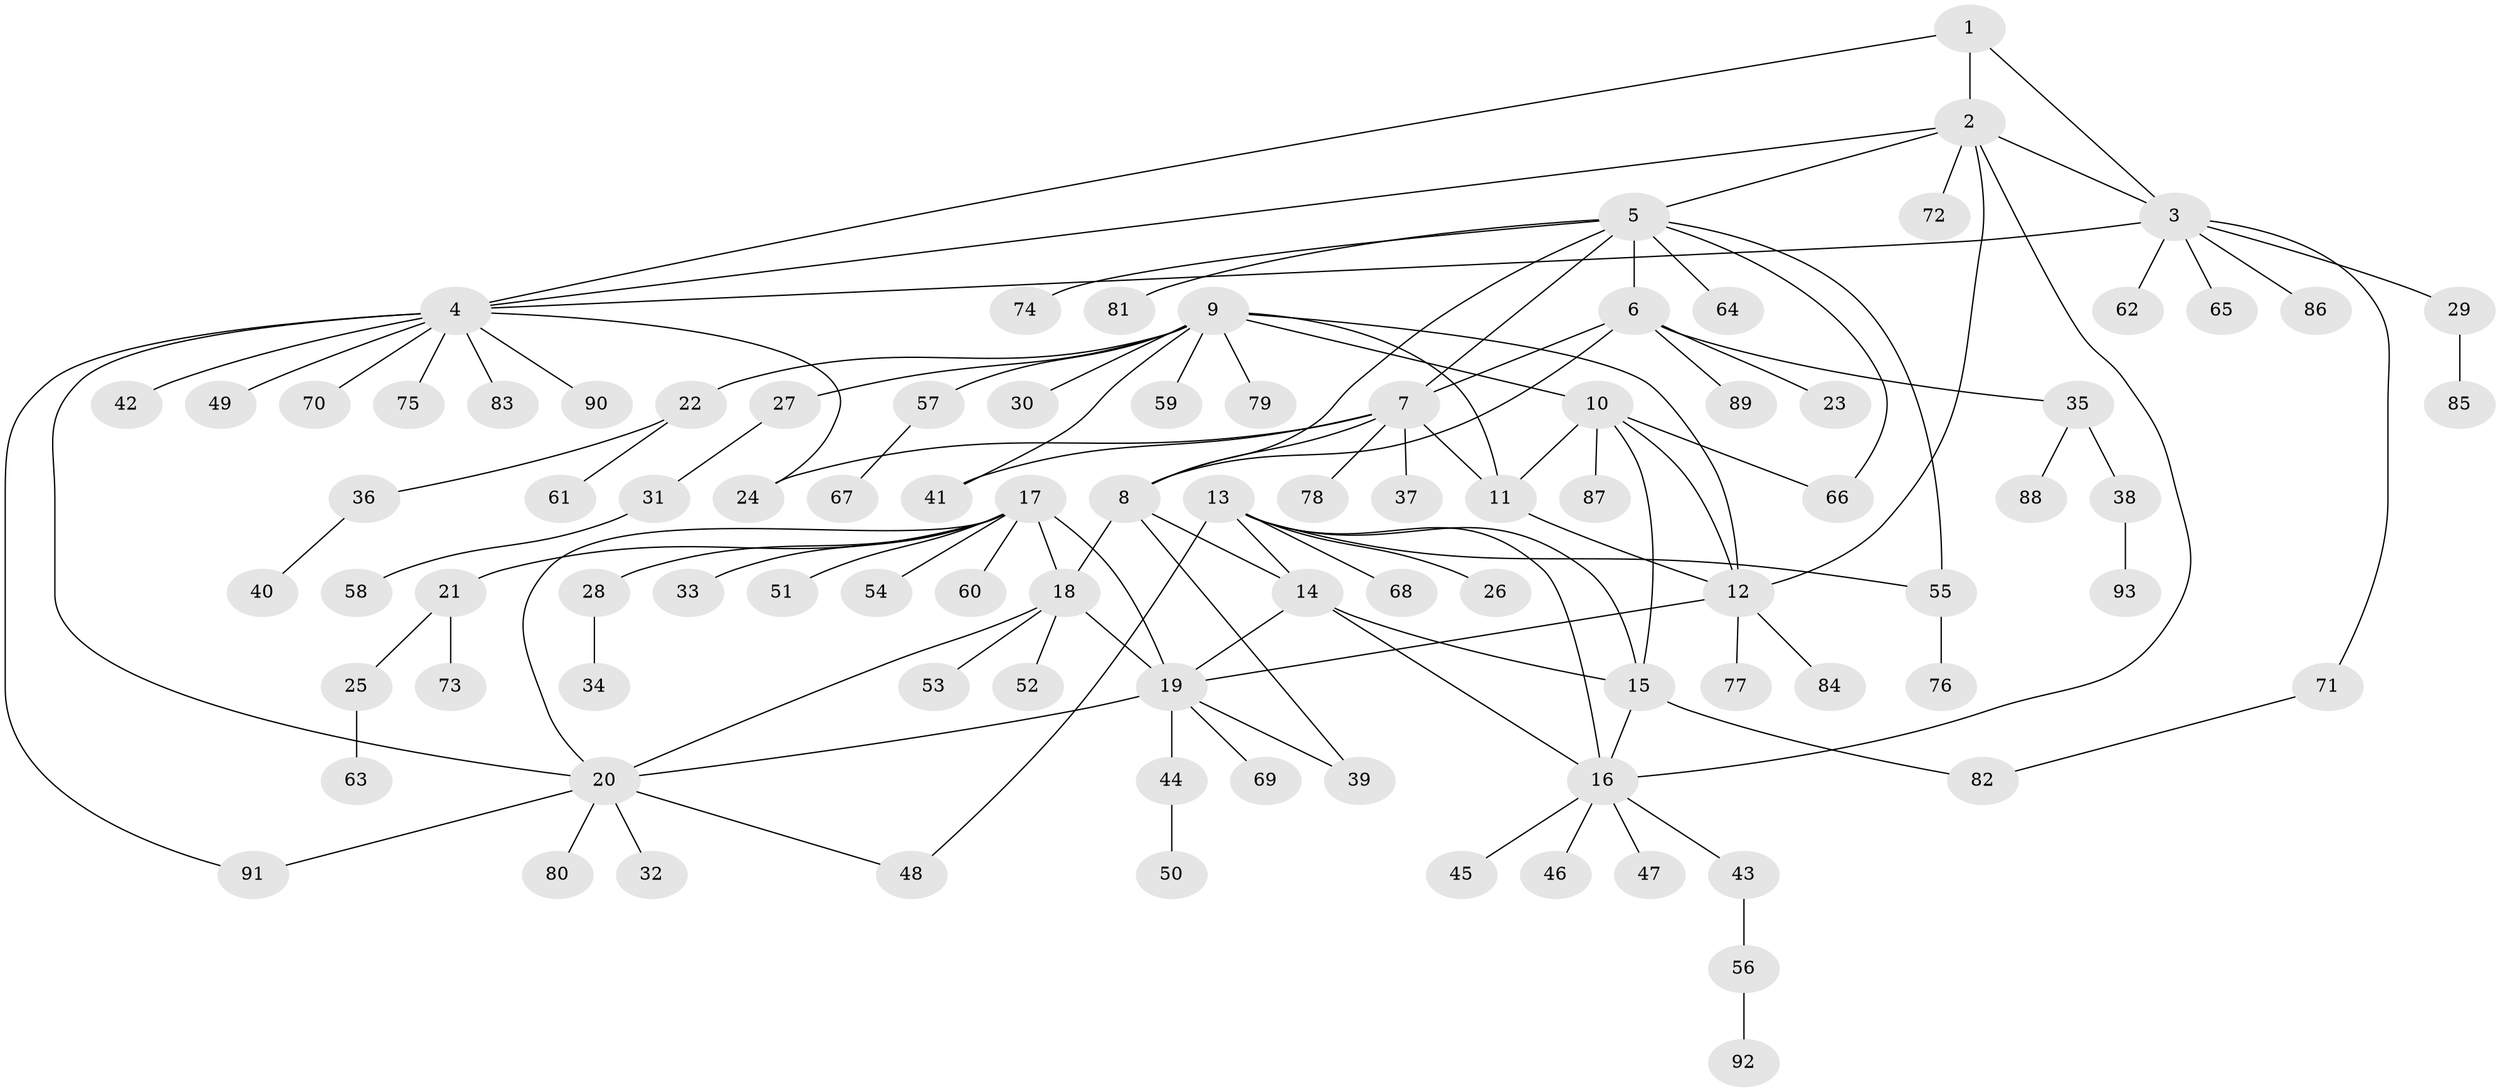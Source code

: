 // coarse degree distribution, {4: 0.041666666666666664, 6: 0.08333333333333333, 5: 0.125, 7: 0.08333333333333333, 8: 0.041666666666666664, 3: 0.020833333333333332, 2: 0.16666666666666666, 1: 0.4375}
// Generated by graph-tools (version 1.1) at 2025/52/03/04/25 22:52:12]
// undirected, 93 vertices, 121 edges
graph export_dot {
  node [color=gray90,style=filled];
  1;
  2;
  3;
  4;
  5;
  6;
  7;
  8;
  9;
  10;
  11;
  12;
  13;
  14;
  15;
  16;
  17;
  18;
  19;
  20;
  21;
  22;
  23;
  24;
  25;
  26;
  27;
  28;
  29;
  30;
  31;
  32;
  33;
  34;
  35;
  36;
  37;
  38;
  39;
  40;
  41;
  42;
  43;
  44;
  45;
  46;
  47;
  48;
  49;
  50;
  51;
  52;
  53;
  54;
  55;
  56;
  57;
  58;
  59;
  60;
  61;
  62;
  63;
  64;
  65;
  66;
  67;
  68;
  69;
  70;
  71;
  72;
  73;
  74;
  75;
  76;
  77;
  78;
  79;
  80;
  81;
  82;
  83;
  84;
  85;
  86;
  87;
  88;
  89;
  90;
  91;
  92;
  93;
  1 -- 2;
  1 -- 3;
  1 -- 4;
  2 -- 3;
  2 -- 4;
  2 -- 5;
  2 -- 12;
  2 -- 16;
  2 -- 72;
  3 -- 4;
  3 -- 29;
  3 -- 62;
  3 -- 65;
  3 -- 71;
  3 -- 86;
  4 -- 20;
  4 -- 24;
  4 -- 42;
  4 -- 49;
  4 -- 70;
  4 -- 75;
  4 -- 83;
  4 -- 90;
  4 -- 91;
  5 -- 6;
  5 -- 7;
  5 -- 8;
  5 -- 55;
  5 -- 64;
  5 -- 66;
  5 -- 74;
  5 -- 81;
  6 -- 7;
  6 -- 8;
  6 -- 23;
  6 -- 35;
  6 -- 89;
  7 -- 8;
  7 -- 11;
  7 -- 24;
  7 -- 37;
  7 -- 41;
  7 -- 78;
  8 -- 14;
  8 -- 18;
  8 -- 39;
  9 -- 10;
  9 -- 11;
  9 -- 12;
  9 -- 22;
  9 -- 27;
  9 -- 30;
  9 -- 41;
  9 -- 57;
  9 -- 59;
  9 -- 79;
  10 -- 11;
  10 -- 12;
  10 -- 15;
  10 -- 66;
  10 -- 87;
  11 -- 12;
  12 -- 19;
  12 -- 77;
  12 -- 84;
  13 -- 14;
  13 -- 15;
  13 -- 16;
  13 -- 26;
  13 -- 48;
  13 -- 55;
  13 -- 68;
  14 -- 15;
  14 -- 16;
  14 -- 19;
  15 -- 16;
  15 -- 82;
  16 -- 43;
  16 -- 45;
  16 -- 46;
  16 -- 47;
  17 -- 18;
  17 -- 19;
  17 -- 20;
  17 -- 21;
  17 -- 28;
  17 -- 33;
  17 -- 51;
  17 -- 54;
  17 -- 60;
  18 -- 19;
  18 -- 20;
  18 -- 52;
  18 -- 53;
  19 -- 20;
  19 -- 39;
  19 -- 44;
  19 -- 69;
  20 -- 32;
  20 -- 48;
  20 -- 80;
  20 -- 91;
  21 -- 25;
  21 -- 73;
  22 -- 36;
  22 -- 61;
  25 -- 63;
  27 -- 31;
  28 -- 34;
  29 -- 85;
  31 -- 58;
  35 -- 38;
  35 -- 88;
  36 -- 40;
  38 -- 93;
  43 -- 56;
  44 -- 50;
  55 -- 76;
  56 -- 92;
  57 -- 67;
  71 -- 82;
}
